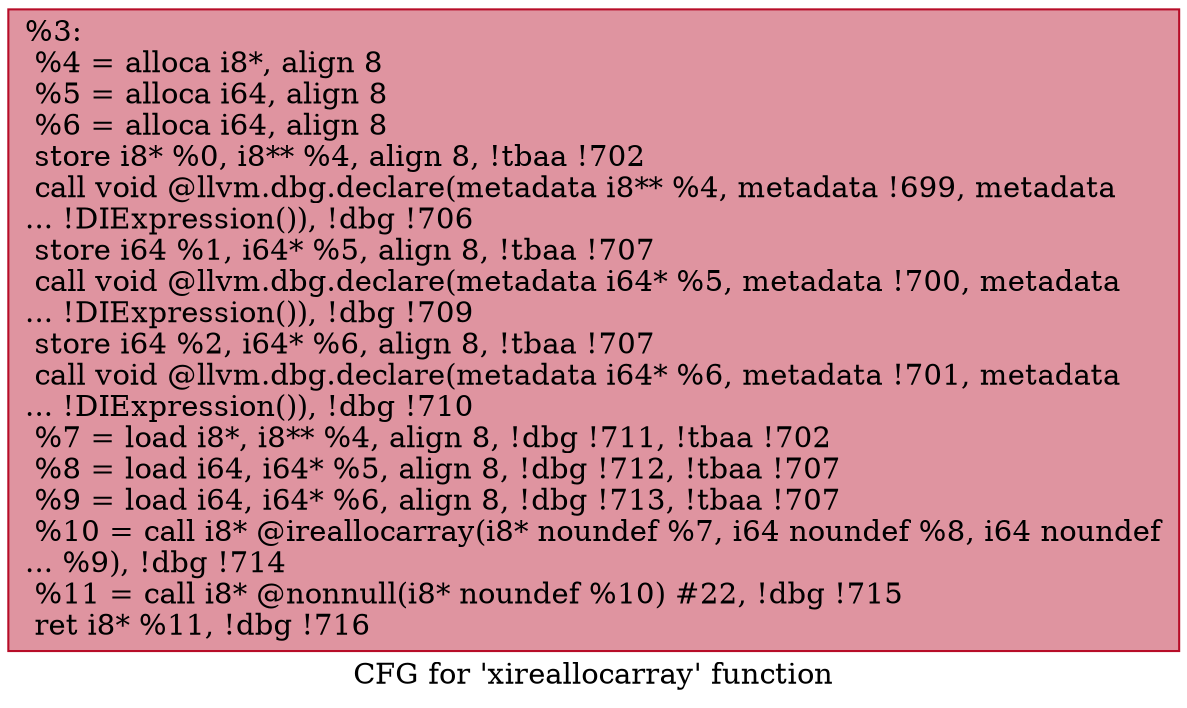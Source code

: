 digraph "CFG for 'xireallocarray' function" {
	label="CFG for 'xireallocarray' function";

	Node0x1982a30 [shape=record,color="#b70d28ff", style=filled, fillcolor="#b70d2870",label="{%3:\l  %4 = alloca i8*, align 8\l  %5 = alloca i64, align 8\l  %6 = alloca i64, align 8\l  store i8* %0, i8** %4, align 8, !tbaa !702\l  call void @llvm.dbg.declare(metadata i8** %4, metadata !699, metadata\l... !DIExpression()), !dbg !706\l  store i64 %1, i64* %5, align 8, !tbaa !707\l  call void @llvm.dbg.declare(metadata i64* %5, metadata !700, metadata\l... !DIExpression()), !dbg !709\l  store i64 %2, i64* %6, align 8, !tbaa !707\l  call void @llvm.dbg.declare(metadata i64* %6, metadata !701, metadata\l... !DIExpression()), !dbg !710\l  %7 = load i8*, i8** %4, align 8, !dbg !711, !tbaa !702\l  %8 = load i64, i64* %5, align 8, !dbg !712, !tbaa !707\l  %9 = load i64, i64* %6, align 8, !dbg !713, !tbaa !707\l  %10 = call i8* @ireallocarray(i8* noundef %7, i64 noundef %8, i64 noundef\l... %9), !dbg !714\l  %11 = call i8* @nonnull(i8* noundef %10) #22, !dbg !715\l  ret i8* %11, !dbg !716\l}"];
}
